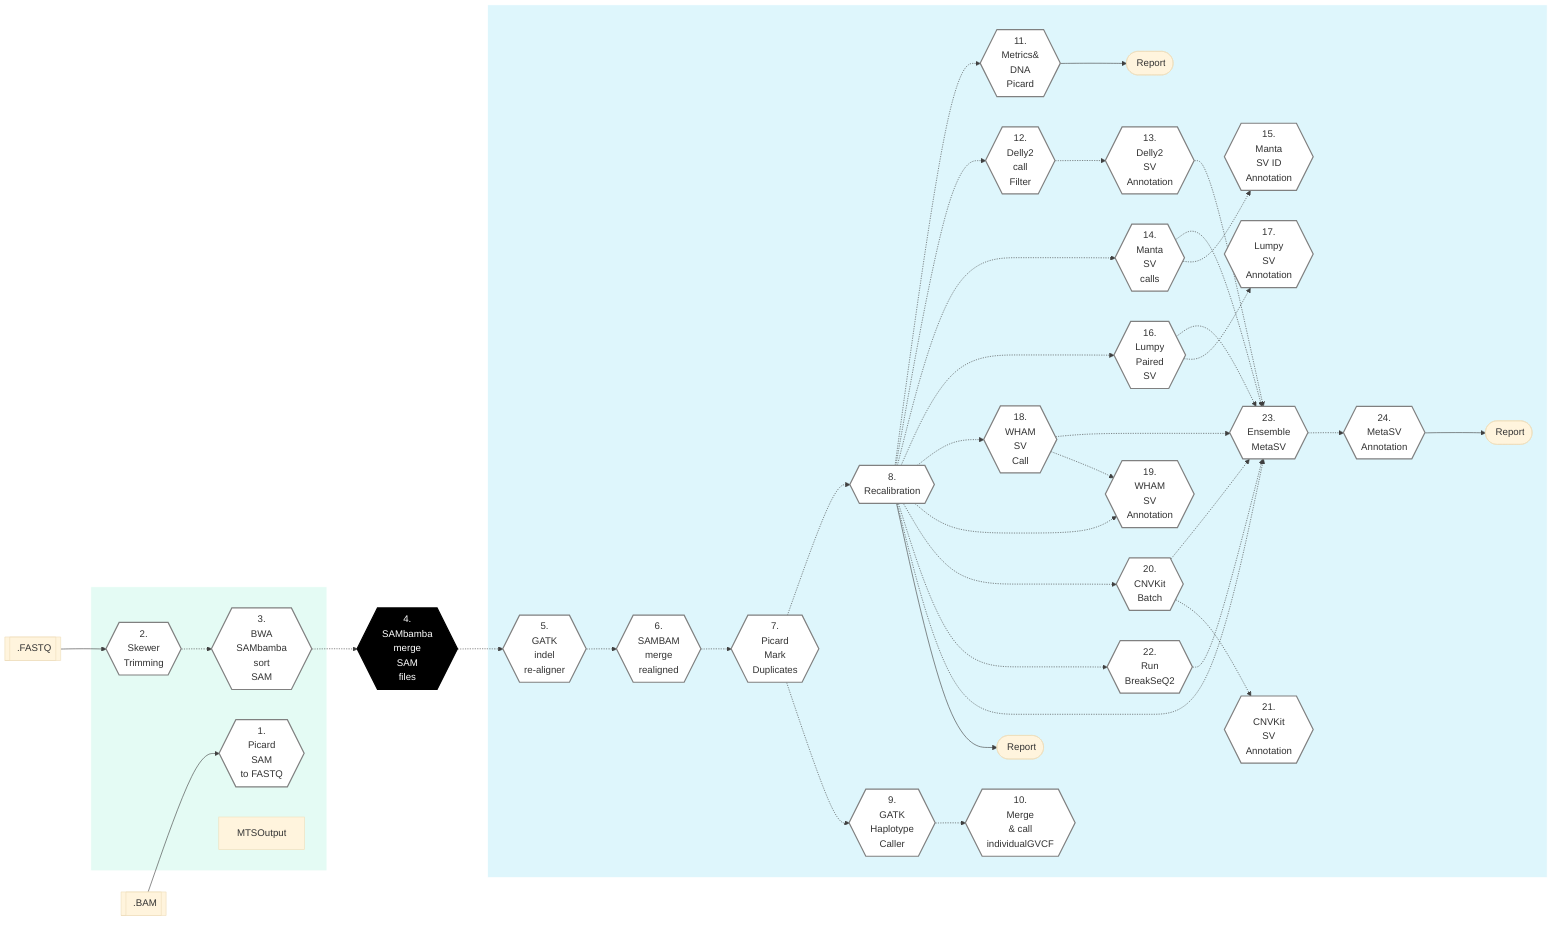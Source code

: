 %%{init: {'theme': 'base', 'themeVariables': { 'lineColor': '#404040'}}}%%

        %% GenPipes Schema for Covseq.py
        %% Ref: https://bitbucket.org/mugqic/genpipes/src/master/pipelines/dnaseq/
        %% Author Shaloo Shalini <shalz@hotmail.com>
        %% -t SV

        graph LR
        Node1{{ 1. <br/> Picard<br/>SAM<br/>to FASTQ }}:::nodefill
        Node2{{ 2. <br/> Skewer<br/>Trimming }}:::nodefill
        Node3{{ 3. <br/> BWA<br/>SAMbamba<br/>sort<br/>SAM }}:::nodefill
        Node4{{ 4. <br/> SAMbamba<br/>merge<br/>SAM<br/>files }}:::nodefillblack
        Node5{{ 5. <br/> GATK<br/>indel<br/>re-aligner }}:::nodefill
        Node6{{ 6. <br/> SAMBAM<br/>merge<br/>realigned }}:::nodefill
        Node7{{ 7. <br/> Picard<br/>Mark<br/>Duplicates }}:::nodefill
        Node8{{ 8. <br/> Recalibration }}:::nodefill
        Node9{{ 9. <br/> GATK<br/>Haplotype<br/>Caller }}:::nodefill
        Node10{{ 10. <br/> Merge<br/>& call<br/>individual<be/>GVCF}}:::nodefill
        Node11{{ 11. <br/> Metrics&<br/>DNA<br/>Picard }}:::nodefill
        Node12{{ 12. <br/> Delly2<br/>call<br/>Filter }}:::nodefill
        Node13{{ 13. <br/> Delly2<br/>SV<br/>Annotation }}:::nodefill
        Node14{{ 14. <br/> Manta<br/>SV<br/>calls }}:::nodefill
        Node15{{ 15. <br/> Manta<br/>SV ID<br/>Annotation }}:::nodefill
        Node16{{ 16. <br/> Lumpy<br/>Paired<br/>SV  }}:::nodefill
        Node17{{ 17. <br/> Lumpy<br/>SV<br/>Annotation }}:::nodefill
        Node18{{ 18. <br/> WHAM<br/>SV<br/>Call }}:::nodefill
        Node19{{ 19. <br/> WHAM<br/>SV<br/>Annotation }}:::nodefill
        Node20{{ 20. <br/> CNVKit<br/>Batch }}:::nodefill
        Node21{{ 21. <br/> CNVKit<br/>SV<br/>Annotation }}:::nodefill
        Node22{{ 22. <br/> Run<br/>BreakSeQ2 }}:::nodefill
        Node23{{ 23. <br/> Ensemble<br/>MetaSV }}:::nodefill
        Node24{{ 24. <br/> MetaSV<br/>Annotation }}:::nodefill

        Input1[[fa:fa-file-archive-o .BAM]]
        Input2[[fa:fa-file-archive-o .FASTQ]]

        RecalibOP([fa:fa-sticky-note-o Report ])
        MetricsOP([fa:fa-sticky-note-o Report ])
        MetaSVOP([fa:fa-sticky-note-o Report ])

        Input1 --> Node1
        Input2 --> Node2

        Node2 -.-> Node3 -.-> Node4 -.-> Node5 -.-> Node6 -.-> Node7 -.-> Node8
        Node7 -.-> Node9 -.-> Node10
        Node8 -.-> Node11 & Node12 & Node14 & Node16 & Node18 & Node19 & Node20 & Node22 & Node23
        Node12 -.-> Node13
        Node13 & Node14 & Node16 & Node18 & Node20 & Node22-.-> Node23
        Node14 -.-> Node15
        Node16 -.-> Node17
        Node18 -.-> Node19
        Node20 -.-> Node21
        Node23 -.-> Node24

        Node8 --> RecalibOP
        Node11 --> MetricsOP
        Node24 ---> MetaSVOP

        subgraph readSetSteps[" "]
          Node1
          Node2
          Node3
          MTSOutput
        end
        subgraph sampleSetSteps[" "]
          Node5
          Node6
          Node7
          Node8
          Node9
          Node10
          Node11
          Node12
          Node13
          Node14
          Node15
          Node16
          Node17
          Node18
          Node19
          Node20
          Node21
          Node22
          Node23
          Node24

          RecalibOP
          MetricsOP
          MetaSVOP
        end

        classDef greenRect fill:#E4FBF4,stroke:white
        class readSetSteps greenRect
        classDef blueRect fill:#DEF6FC,stroke:white
        class sampleSetSteps blueRect
        classDef nodefill fill:#ffffff,stroke:gray,stroke-width:2px
        classDef nodefillblack fill:black,stroke:black,color:white,stroke-width:2px